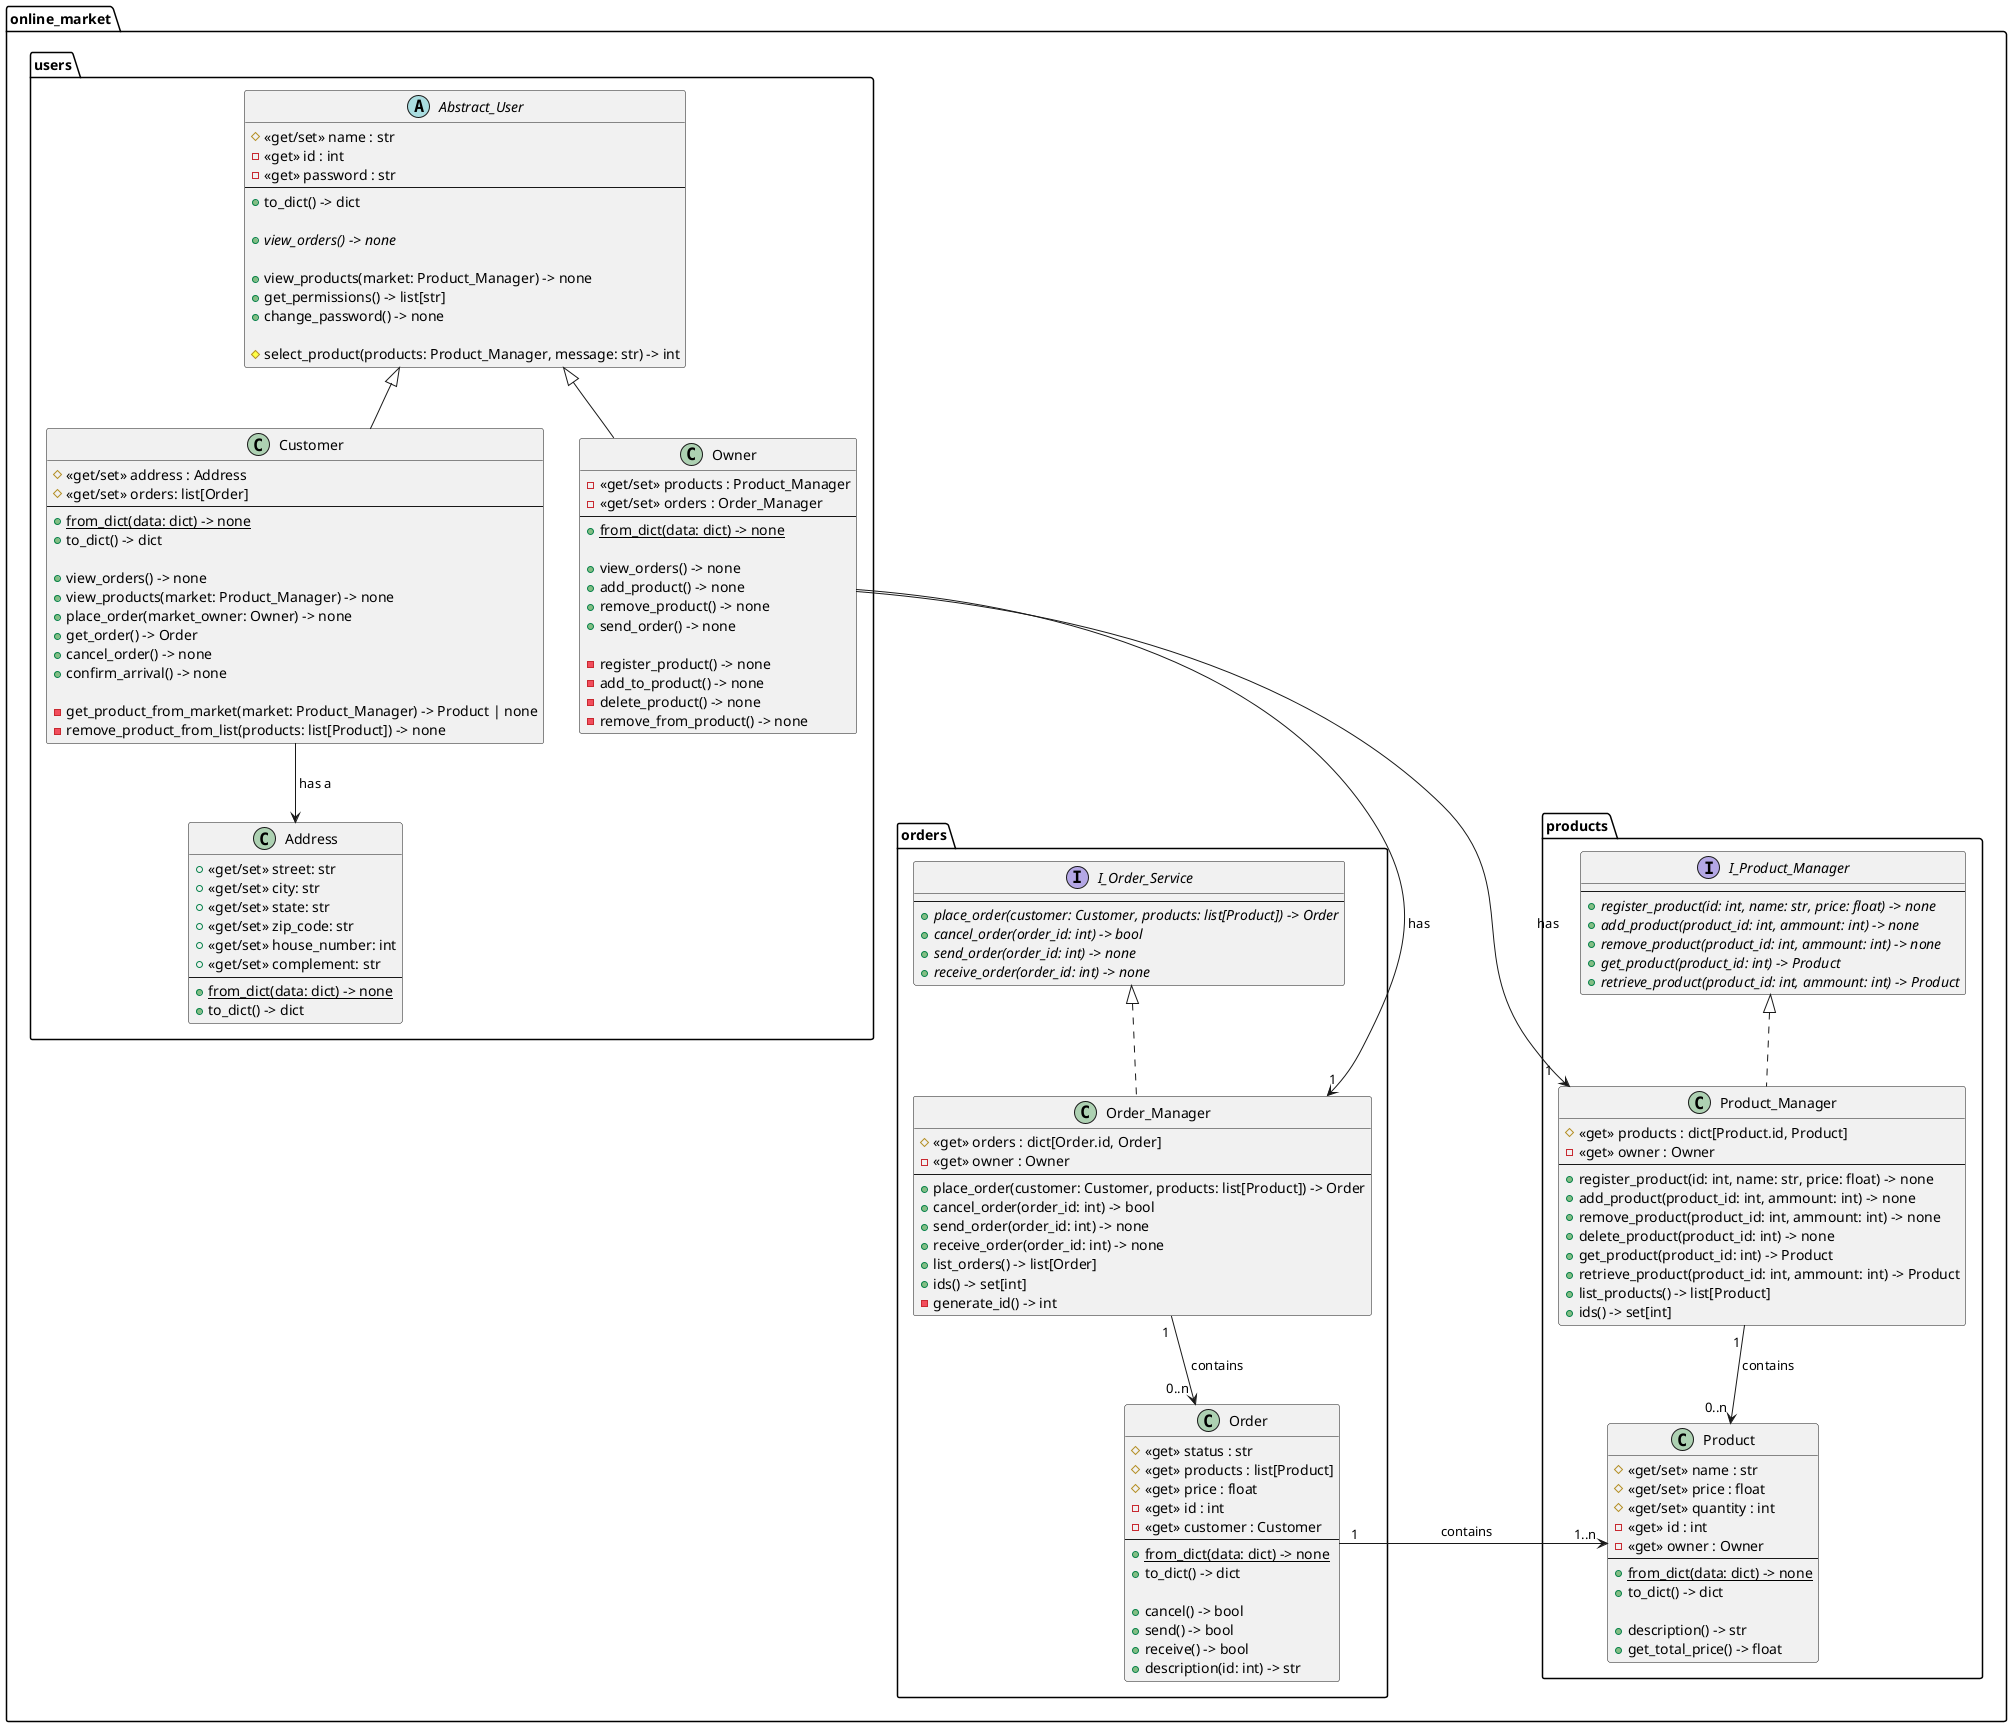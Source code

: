 @startuml online_market

package online_market {
    package orders {
        interface I_Order_Service {
            --
            + {abstract} place_order(customer: Customer, products: list[Product]) -> Order
            + {abstract} cancel_order(order_id: int) -> bool
            + {abstract} send_order(order_id: int) -> none
            + {abstract} receive_order(order_id: int) -> none
        }

        class Order_Manager {
            # «get» orders : dict[Order.id, Order]
            - «get» owner : Owner
            --
            + place_order(customer: Customer, products: list[Product]) -> Order
            + cancel_order(order_id: int) -> bool
            + send_order(order_id: int) -> none
            + receive_order(order_id: int) -> none
            + list_orders() -> list[Order]
            + ids() -> set[int]
            - generate_id() -> int
        }

        class Order {
            # «get» status : str
            # «get» products : list[Product]
            # «get» price : float
            - «get» id : int
            - «get» customer : Customer
            --
            + {static} from_dict(data: dict) -> none
            + to_dict() -> dict

            + cancel() -> bool
            + send() -> bool
            + receive() -> bool
            + description(id: int) -> str
        }
        
    }

    package products {
        interface I_Product_Manager {
            --
            + {abstract} register_product(id: int, name: str, price: float) -> none
            + {abstract} add_product(product_id: int, ammount: int) -> none
            + {abstract} remove_product(product_id: int, ammount: int) -> none
            + {abstract} get_product(product_id: int) -> Product
            + {abstract} retrieve_product(product_id: int, ammount: int) -> Product
        }

        class Product_Manager {
            # «get» products : dict[Product.id, Product]
            - «get» owner : Owner
            --
            + register_product(id: int, name: str, price: float) -> none
            + add_product(product_id: int, ammount: int) -> none
            + remove_product(product_id: int, ammount: int) -> none
            + delete_product(product_id: int) -> none
            + get_product(product_id: int) -> Product
            + retrieve_product(product_id: int, ammount: int) -> Product
            + list_products() -> list[Product]
            + ids() -> set[int]
        }

        class Product {
            # «get/set» name : str 
            # «get/set» price : float
            # «get/set» quantity : int
            - «get» id : int
            - «get» owner : Owner
            --
            + {static} from_dict(data: dict) -> none
            + to_dict() -> dict

            + description() -> str
            + get_total_price() -> float
        }
    }

    package users {
        abstract class Abstract_User {
            # «get/set» name : str
            - «get» id : int
            - «get» password : str 
            --
            + to_dict() -> dict

            + {abstract} view_orders() -> none

            + view_products(market: Product_Manager) -> none
            + get_permissions() -> list[str]
            + change_password() -> none

            # select_product(products: Product_Manager, message: str) -> int
        }

        class Owner {
            - «get/set» products : Product_Manager
            - «get/set» orders : Order_Manager
            --
            + {static} from_dict(data: dict) -> none

            + view_orders() -> none
            + add_product() -> none
            + remove_product() -> none
            + send_order() -> none

            - register_product() -> none
            - add_to_product() -> none
            - delete_product() -> none
            - remove_from_product() -> none
        }

        class Customer {
            # «get/set» address : Address
            # «get/set» orders: list[Order]
            --
            + {static} from_dict(data: dict) -> none
            + to_dict() -> dict

            + view_orders() -> none
            + view_products(market: Product_Manager) -> none
            + place_order(market_owner: Owner) -> none
            + get_order() -> Order
            + cancel_order() -> none
            + confirm_arrival() -> none

            - get_product_from_market(market: Product_Manager) -> Product | none
            - remove_product_from_list(products: list[Product]) -> none
        }

        class Address {
            + «get/set» street: str
            + «get/set» city: str
            + «get/set» state: str
            + «get/set» zip_code: str
            + «get/set» house_number: int
            + «get/set» complement: str
            --
            + {static} from_dict(data: dict) -> none
            + to_dict() -> dict
        }
    }
}

' orders
I_Order_Service <|.down. Order_Manager
Product " 1..n " <-right-- " 1 " Order : " contains     "

Order_Manager " 1 " -down-> " 0..n " Order : " contains "

' products
I_Product_Manager <|.down. Product_Manager

Product_Manager " 1 " -down-> " 0..n " Product : " contains "

' users
Abstract_User <|-- Owner
Abstract_User <|-- Customer

Owner -down--> " 1 " Order_Manager : " has "
Owner -down--> " 1 " Product_Manager : " has "
Customer -down-> Address : " has a "


@enduml